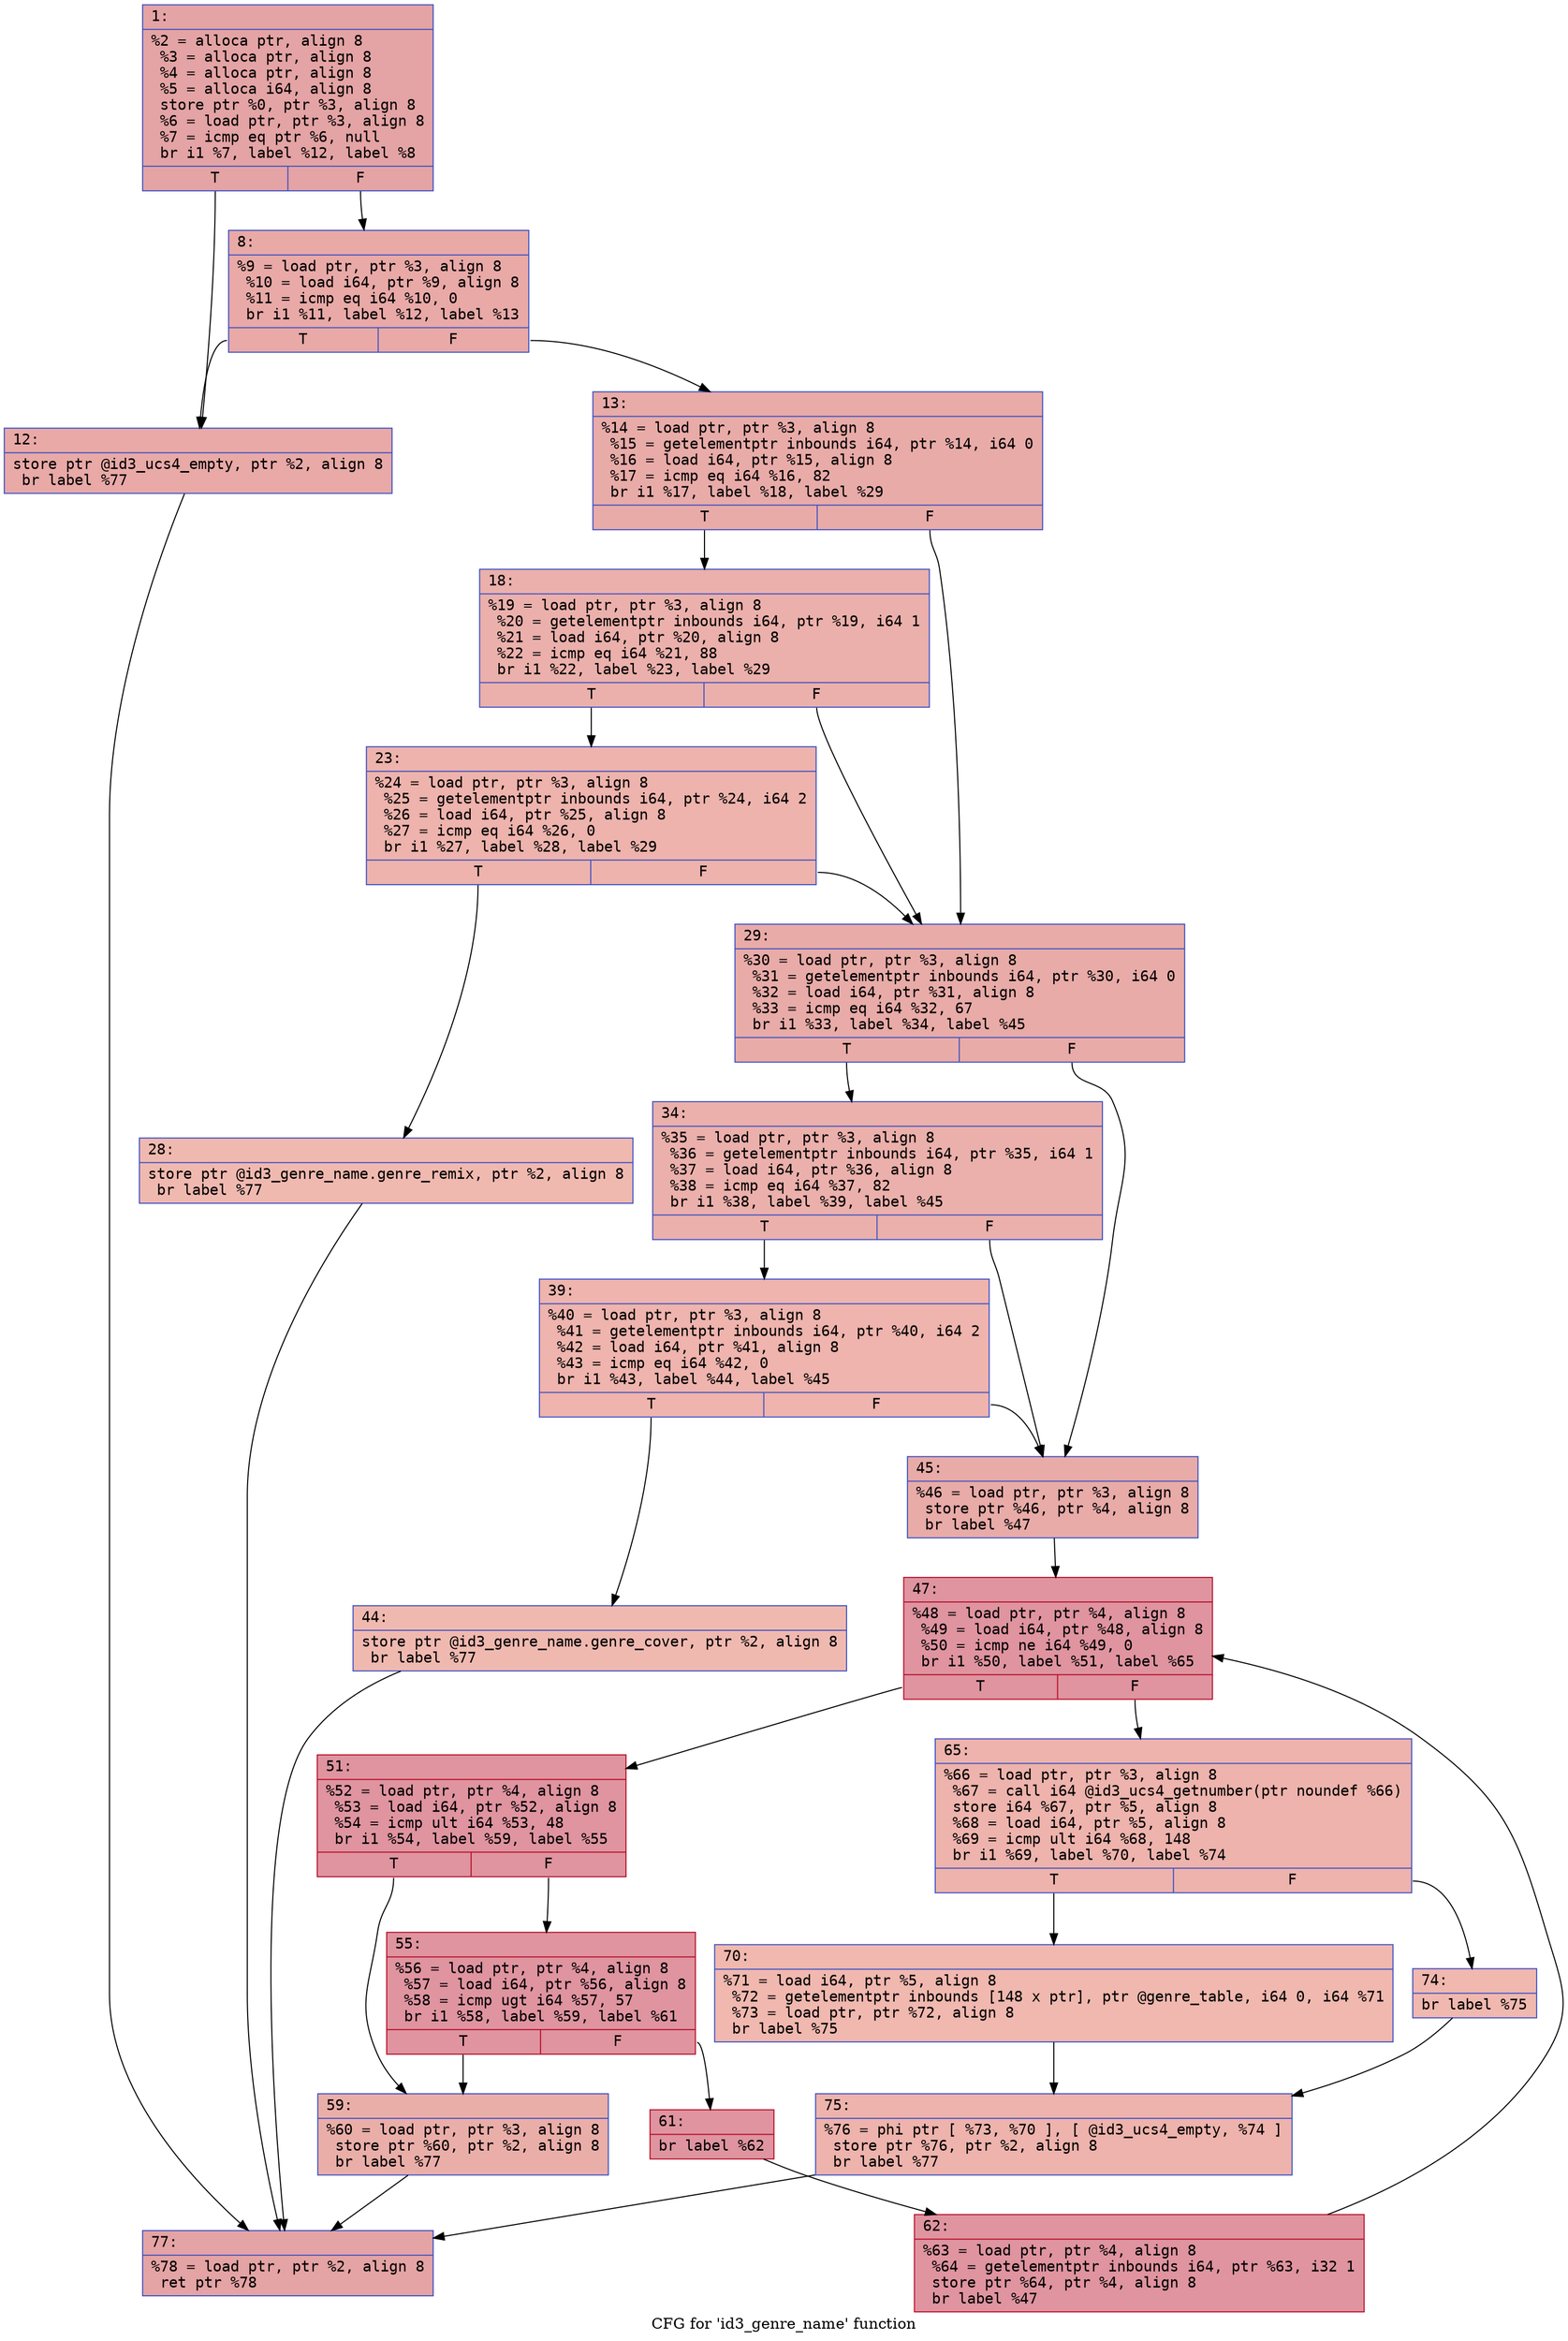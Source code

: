 digraph "CFG for 'id3_genre_name' function" {
	label="CFG for 'id3_genre_name' function";

	Node0x6000031b6d50 [shape=record,color="#3d50c3ff", style=filled, fillcolor="#c32e3170" fontname="Courier",label="{1:\l|  %2 = alloca ptr, align 8\l  %3 = alloca ptr, align 8\l  %4 = alloca ptr, align 8\l  %5 = alloca i64, align 8\l  store ptr %0, ptr %3, align 8\l  %6 = load ptr, ptr %3, align 8\l  %7 = icmp eq ptr %6, null\l  br i1 %7, label %12, label %8\l|{<s0>T|<s1>F}}"];
	Node0x6000031b6d50:s0 -> Node0x6000031b6df0[tooltip="1 -> 12\nProbability 37.50%" ];
	Node0x6000031b6d50:s1 -> Node0x6000031b6da0[tooltip="1 -> 8\nProbability 62.50%" ];
	Node0x6000031b6da0 [shape=record,color="#3d50c3ff", style=filled, fillcolor="#ca3b3770" fontname="Courier",label="{8:\l|  %9 = load ptr, ptr %3, align 8\l  %10 = load i64, ptr %9, align 8\l  %11 = icmp eq i64 %10, 0\l  br i1 %11, label %12, label %13\l|{<s0>T|<s1>F}}"];
	Node0x6000031b6da0:s0 -> Node0x6000031b6df0[tooltip="8 -> 12\nProbability 37.50%" ];
	Node0x6000031b6da0:s1 -> Node0x6000031b6e40[tooltip="8 -> 13\nProbability 62.50%" ];
	Node0x6000031b6df0 [shape=record,color="#3d50c3ff", style=filled, fillcolor="#ca3b3770" fontname="Courier",label="{12:\l|  store ptr @id3_ucs4_empty, ptr %2, align 8\l  br label %77\l}"];
	Node0x6000031b6df0 -> Node0x6000031b7430[tooltip="12 -> 77\nProbability 100.00%" ];
	Node0x6000031b6e40 [shape=record,color="#3d50c3ff", style=filled, fillcolor="#cc403a70" fontname="Courier",label="{13:\l|  %14 = load ptr, ptr %3, align 8\l  %15 = getelementptr inbounds i64, ptr %14, i64 0\l  %16 = load i64, ptr %15, align 8\l  %17 = icmp eq i64 %16, 82\l  br i1 %17, label %18, label %29\l|{<s0>T|<s1>F}}"];
	Node0x6000031b6e40:s0 -> Node0x6000031b6e90[tooltip="13 -> 18\nProbability 50.00%" ];
	Node0x6000031b6e40:s1 -> Node0x6000031b6f80[tooltip="13 -> 29\nProbability 50.00%" ];
	Node0x6000031b6e90 [shape=record,color="#3d50c3ff", style=filled, fillcolor="#d24b4070" fontname="Courier",label="{18:\l|  %19 = load ptr, ptr %3, align 8\l  %20 = getelementptr inbounds i64, ptr %19, i64 1\l  %21 = load i64, ptr %20, align 8\l  %22 = icmp eq i64 %21, 88\l  br i1 %22, label %23, label %29\l|{<s0>T|<s1>F}}"];
	Node0x6000031b6e90:s0 -> Node0x6000031b6ee0[tooltip="18 -> 23\nProbability 50.00%" ];
	Node0x6000031b6e90:s1 -> Node0x6000031b6f80[tooltip="18 -> 29\nProbability 50.00%" ];
	Node0x6000031b6ee0 [shape=record,color="#3d50c3ff", style=filled, fillcolor="#d6524470" fontname="Courier",label="{23:\l|  %24 = load ptr, ptr %3, align 8\l  %25 = getelementptr inbounds i64, ptr %24, i64 2\l  %26 = load i64, ptr %25, align 8\l  %27 = icmp eq i64 %26, 0\l  br i1 %27, label %28, label %29\l|{<s0>T|<s1>F}}"];
	Node0x6000031b6ee0:s0 -> Node0x6000031b6f30[tooltip="23 -> 28\nProbability 37.50%" ];
	Node0x6000031b6ee0:s1 -> Node0x6000031b6f80[tooltip="23 -> 29\nProbability 62.50%" ];
	Node0x6000031b6f30 [shape=record,color="#3d50c3ff", style=filled, fillcolor="#de614d70" fontname="Courier",label="{28:\l|  store ptr @id3_genre_name.genre_remix, ptr %2, align 8\l  br label %77\l}"];
	Node0x6000031b6f30 -> Node0x6000031b7430[tooltip="28 -> 77\nProbability 100.00%" ];
	Node0x6000031b6f80 [shape=record,color="#3d50c3ff", style=filled, fillcolor="#cc403a70" fontname="Courier",label="{29:\l|  %30 = load ptr, ptr %3, align 8\l  %31 = getelementptr inbounds i64, ptr %30, i64 0\l  %32 = load i64, ptr %31, align 8\l  %33 = icmp eq i64 %32, 67\l  br i1 %33, label %34, label %45\l|{<s0>T|<s1>F}}"];
	Node0x6000031b6f80:s0 -> Node0x6000031b6fd0[tooltip="29 -> 34\nProbability 50.00%" ];
	Node0x6000031b6f80:s1 -> Node0x6000031b70c0[tooltip="29 -> 45\nProbability 50.00%" ];
	Node0x6000031b6fd0 [shape=record,color="#3d50c3ff", style=filled, fillcolor="#d24b4070" fontname="Courier",label="{34:\l|  %35 = load ptr, ptr %3, align 8\l  %36 = getelementptr inbounds i64, ptr %35, i64 1\l  %37 = load i64, ptr %36, align 8\l  %38 = icmp eq i64 %37, 82\l  br i1 %38, label %39, label %45\l|{<s0>T|<s1>F}}"];
	Node0x6000031b6fd0:s0 -> Node0x6000031b7020[tooltip="34 -> 39\nProbability 50.00%" ];
	Node0x6000031b6fd0:s1 -> Node0x6000031b70c0[tooltip="34 -> 45\nProbability 50.00%" ];
	Node0x6000031b7020 [shape=record,color="#3d50c3ff", style=filled, fillcolor="#d8564670" fontname="Courier",label="{39:\l|  %40 = load ptr, ptr %3, align 8\l  %41 = getelementptr inbounds i64, ptr %40, i64 2\l  %42 = load i64, ptr %41, align 8\l  %43 = icmp eq i64 %42, 0\l  br i1 %43, label %44, label %45\l|{<s0>T|<s1>F}}"];
	Node0x6000031b7020:s0 -> Node0x6000031b7070[tooltip="39 -> 44\nProbability 37.50%" ];
	Node0x6000031b7020:s1 -> Node0x6000031b70c0[tooltip="39 -> 45\nProbability 62.50%" ];
	Node0x6000031b7070 [shape=record,color="#3d50c3ff", style=filled, fillcolor="#de614d70" fontname="Courier",label="{44:\l|  store ptr @id3_genre_name.genre_cover, ptr %2, align 8\l  br label %77\l}"];
	Node0x6000031b7070 -> Node0x6000031b7430[tooltip="44 -> 77\nProbability 100.00%" ];
	Node0x6000031b70c0 [shape=record,color="#3d50c3ff", style=filled, fillcolor="#cc403a70" fontname="Courier",label="{45:\l|  %46 = load ptr, ptr %3, align 8\l  store ptr %46, ptr %4, align 8\l  br label %47\l}"];
	Node0x6000031b70c0 -> Node0x6000031b7110[tooltip="45 -> 47\nProbability 100.00%" ];
	Node0x6000031b7110 [shape=record,color="#b70d28ff", style=filled, fillcolor="#b70d2870" fontname="Courier",label="{47:\l|  %48 = load ptr, ptr %4, align 8\l  %49 = load i64, ptr %48, align 8\l  %50 = icmp ne i64 %49, 0\l  br i1 %50, label %51, label %65\l|{<s0>T|<s1>F}}"];
	Node0x6000031b7110:s0 -> Node0x6000031b7160[tooltip="47 -> 51\nProbability 96.88%" ];
	Node0x6000031b7110:s1 -> Node0x6000031b72f0[tooltip="47 -> 65\nProbability 3.12%" ];
	Node0x6000031b7160 [shape=record,color="#b70d28ff", style=filled, fillcolor="#b70d2870" fontname="Courier",label="{51:\l|  %52 = load ptr, ptr %4, align 8\l  %53 = load i64, ptr %52, align 8\l  %54 = icmp ult i64 %53, 48\l  br i1 %54, label %59, label %55\l|{<s0>T|<s1>F}}"];
	Node0x6000031b7160:s0 -> Node0x6000031b7200[tooltip="51 -> 59\nProbability 3.12%" ];
	Node0x6000031b7160:s1 -> Node0x6000031b71b0[tooltip="51 -> 55\nProbability 96.88%" ];
	Node0x6000031b71b0 [shape=record,color="#b70d28ff", style=filled, fillcolor="#b70d2870" fontname="Courier",label="{55:\l|  %56 = load ptr, ptr %4, align 8\l  %57 = load i64, ptr %56, align 8\l  %58 = icmp ugt i64 %57, 57\l  br i1 %58, label %59, label %61\l|{<s0>T|<s1>F}}"];
	Node0x6000031b71b0:s0 -> Node0x6000031b7200[tooltip="55 -> 59\nProbability 3.12%" ];
	Node0x6000031b71b0:s1 -> Node0x6000031b7250[tooltip="55 -> 61\nProbability 96.88%" ];
	Node0x6000031b7200 [shape=record,color="#3d50c3ff", style=filled, fillcolor="#d0473d70" fontname="Courier",label="{59:\l|  %60 = load ptr, ptr %3, align 8\l  store ptr %60, ptr %2, align 8\l  br label %77\l}"];
	Node0x6000031b7200 -> Node0x6000031b7430[tooltip="59 -> 77\nProbability 100.00%" ];
	Node0x6000031b7250 [shape=record,color="#b70d28ff", style=filled, fillcolor="#b70d2870" fontname="Courier",label="{61:\l|  br label %62\l}"];
	Node0x6000031b7250 -> Node0x6000031b72a0[tooltip="61 -> 62\nProbability 100.00%" ];
	Node0x6000031b72a0 [shape=record,color="#b70d28ff", style=filled, fillcolor="#b70d2870" fontname="Courier",label="{62:\l|  %63 = load ptr, ptr %4, align 8\l  %64 = getelementptr inbounds i64, ptr %63, i32 1\l  store ptr %64, ptr %4, align 8\l  br label %47\l}"];
	Node0x6000031b72a0 -> Node0x6000031b7110[tooltip="62 -> 47\nProbability 100.00%" ];
	Node0x6000031b72f0 [shape=record,color="#3d50c3ff", style=filled, fillcolor="#d6524470" fontname="Courier",label="{65:\l|  %66 = load ptr, ptr %3, align 8\l  %67 = call i64 @id3_ucs4_getnumber(ptr noundef %66)\l  store i64 %67, ptr %5, align 8\l  %68 = load i64, ptr %5, align 8\l  %69 = icmp ult i64 %68, 148\l  br i1 %69, label %70, label %74\l|{<s0>T|<s1>F}}"];
	Node0x6000031b72f0:s0 -> Node0x6000031b7340[tooltip="65 -> 70\nProbability 50.00%" ];
	Node0x6000031b72f0:s1 -> Node0x6000031b7390[tooltip="65 -> 74\nProbability 50.00%" ];
	Node0x6000031b7340 [shape=record,color="#3d50c3ff", style=filled, fillcolor="#dc5d4a70" fontname="Courier",label="{70:\l|  %71 = load i64, ptr %5, align 8\l  %72 = getelementptr inbounds [148 x ptr], ptr @genre_table, i64 0, i64 %71\l  %73 = load ptr, ptr %72, align 8\l  br label %75\l}"];
	Node0x6000031b7340 -> Node0x6000031b73e0[tooltip="70 -> 75\nProbability 100.00%" ];
	Node0x6000031b7390 [shape=record,color="#3d50c3ff", style=filled, fillcolor="#dc5d4a70" fontname="Courier",label="{74:\l|  br label %75\l}"];
	Node0x6000031b7390 -> Node0x6000031b73e0[tooltip="74 -> 75\nProbability 100.00%" ];
	Node0x6000031b73e0 [shape=record,color="#3d50c3ff", style=filled, fillcolor="#d6524470" fontname="Courier",label="{75:\l|  %76 = phi ptr [ %73, %70 ], [ @id3_ucs4_empty, %74 ]\l  store ptr %76, ptr %2, align 8\l  br label %77\l}"];
	Node0x6000031b73e0 -> Node0x6000031b7430[tooltip="75 -> 77\nProbability 100.00%" ];
	Node0x6000031b7430 [shape=record,color="#3d50c3ff", style=filled, fillcolor="#c32e3170" fontname="Courier",label="{77:\l|  %78 = load ptr, ptr %2, align 8\l  ret ptr %78\l}"];
}
